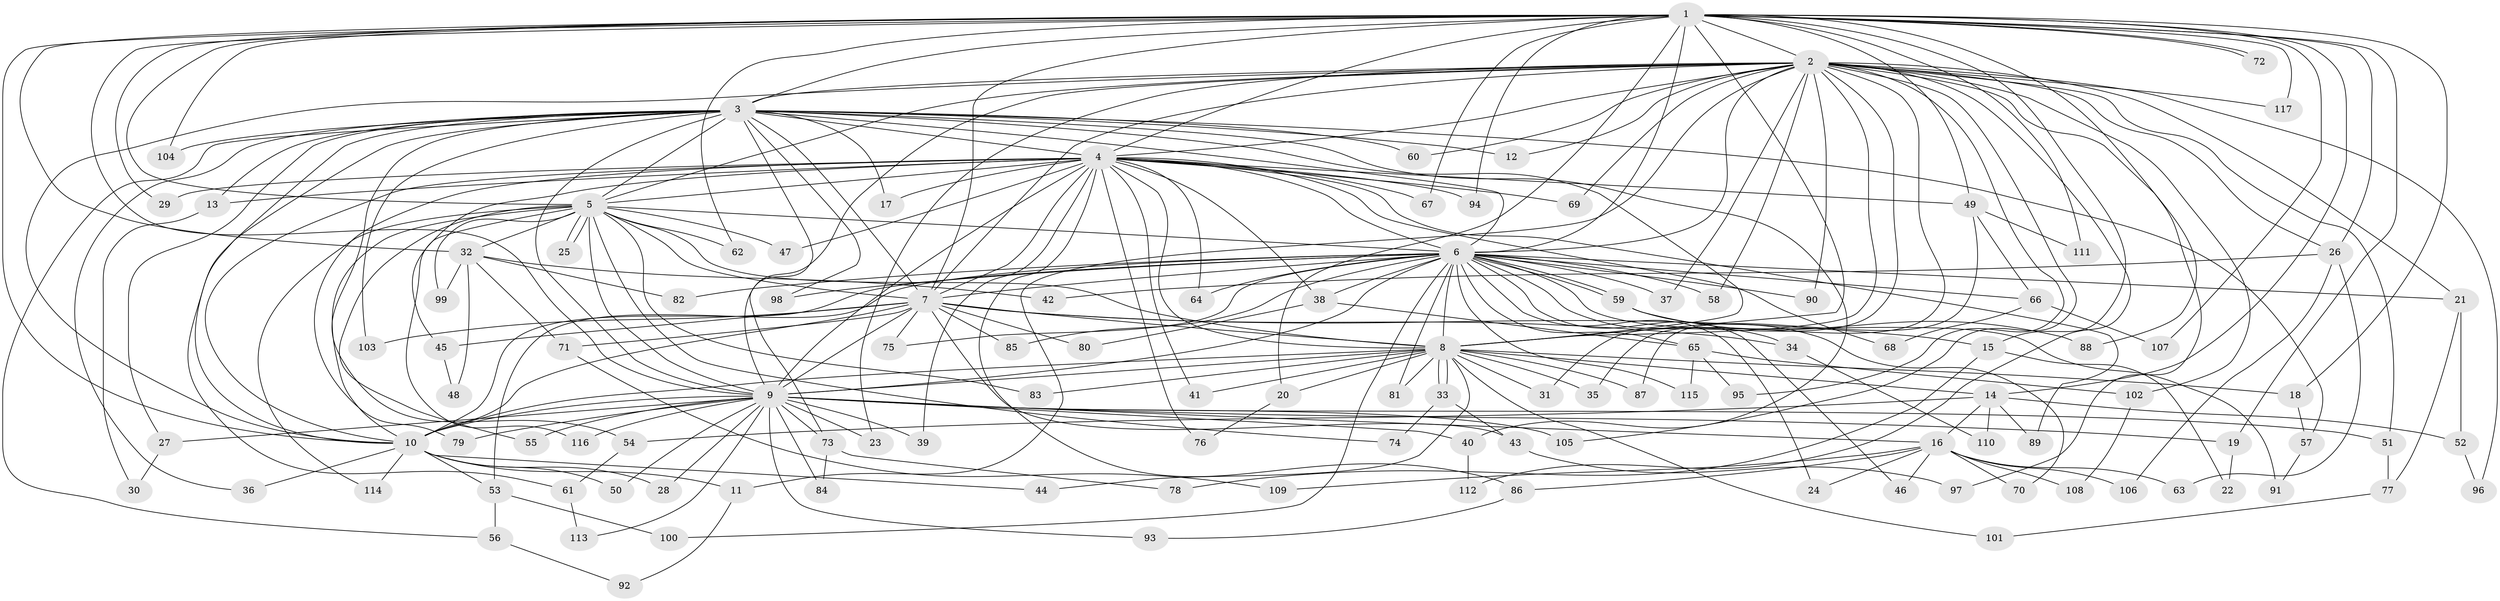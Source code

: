 // Generated by graph-tools (version 1.1) at 2025/43/03/09/25 04:43:30]
// undirected, 117 vertices, 259 edges
graph export_dot {
graph [start="1"]
  node [color=gray90,style=filled];
  1;
  2;
  3;
  4;
  5;
  6;
  7;
  8;
  9;
  10;
  11;
  12;
  13;
  14;
  15;
  16;
  17;
  18;
  19;
  20;
  21;
  22;
  23;
  24;
  25;
  26;
  27;
  28;
  29;
  30;
  31;
  32;
  33;
  34;
  35;
  36;
  37;
  38;
  39;
  40;
  41;
  42;
  43;
  44;
  45;
  46;
  47;
  48;
  49;
  50;
  51;
  52;
  53;
  54;
  55;
  56;
  57;
  58;
  59;
  60;
  61;
  62;
  63;
  64;
  65;
  66;
  67;
  68;
  69;
  70;
  71;
  72;
  73;
  74;
  75;
  76;
  77;
  78;
  79;
  80;
  81;
  82;
  83;
  84;
  85;
  86;
  87;
  88;
  89;
  90;
  91;
  92;
  93;
  94;
  95;
  96;
  97;
  98;
  99;
  100;
  101;
  102;
  103;
  104;
  105;
  106;
  107;
  108;
  109;
  110;
  111;
  112;
  113;
  114;
  115;
  116;
  117;
  1 -- 2;
  1 -- 3;
  1 -- 4;
  1 -- 5;
  1 -- 6;
  1 -- 7;
  1 -- 8;
  1 -- 9;
  1 -- 10;
  1 -- 14;
  1 -- 15;
  1 -- 18;
  1 -- 19;
  1 -- 20;
  1 -- 26;
  1 -- 29;
  1 -- 32;
  1 -- 49;
  1 -- 62;
  1 -- 67;
  1 -- 72;
  1 -- 72;
  1 -- 88;
  1 -- 94;
  1 -- 104;
  1 -- 107;
  1 -- 111;
  1 -- 117;
  2 -- 3;
  2 -- 4;
  2 -- 5;
  2 -- 6;
  2 -- 7;
  2 -- 8;
  2 -- 9;
  2 -- 10;
  2 -- 11;
  2 -- 12;
  2 -- 21;
  2 -- 23;
  2 -- 26;
  2 -- 31;
  2 -- 35;
  2 -- 37;
  2 -- 51;
  2 -- 58;
  2 -- 60;
  2 -- 69;
  2 -- 90;
  2 -- 95;
  2 -- 96;
  2 -- 97;
  2 -- 102;
  2 -- 105;
  2 -- 112;
  2 -- 117;
  3 -- 4;
  3 -- 5;
  3 -- 6;
  3 -- 7;
  3 -- 8;
  3 -- 9;
  3 -- 10;
  3 -- 12;
  3 -- 13;
  3 -- 17;
  3 -- 27;
  3 -- 36;
  3 -- 40;
  3 -- 54;
  3 -- 56;
  3 -- 57;
  3 -- 60;
  3 -- 61;
  3 -- 73;
  3 -- 98;
  3 -- 103;
  3 -- 104;
  4 -- 5;
  4 -- 6;
  4 -- 7;
  4 -- 8;
  4 -- 9;
  4 -- 10;
  4 -- 13;
  4 -- 17;
  4 -- 29;
  4 -- 38;
  4 -- 39;
  4 -- 41;
  4 -- 45;
  4 -- 47;
  4 -- 49;
  4 -- 64;
  4 -- 67;
  4 -- 68;
  4 -- 69;
  4 -- 76;
  4 -- 79;
  4 -- 86;
  4 -- 89;
  4 -- 94;
  5 -- 6;
  5 -- 7;
  5 -- 8;
  5 -- 9;
  5 -- 10;
  5 -- 25;
  5 -- 25;
  5 -- 32;
  5 -- 47;
  5 -- 55;
  5 -- 62;
  5 -- 74;
  5 -- 83;
  5 -- 99;
  5 -- 114;
  5 -- 116;
  6 -- 7;
  6 -- 8;
  6 -- 9;
  6 -- 10;
  6 -- 21;
  6 -- 24;
  6 -- 34;
  6 -- 37;
  6 -- 38;
  6 -- 46;
  6 -- 53;
  6 -- 58;
  6 -- 59;
  6 -- 59;
  6 -- 64;
  6 -- 65;
  6 -- 66;
  6 -- 75;
  6 -- 81;
  6 -- 82;
  6 -- 85;
  6 -- 90;
  6 -- 91;
  6 -- 98;
  6 -- 100;
  6 -- 115;
  7 -- 8;
  7 -- 9;
  7 -- 10;
  7 -- 15;
  7 -- 34;
  7 -- 43;
  7 -- 45;
  7 -- 71;
  7 -- 75;
  7 -- 80;
  7 -- 85;
  7 -- 103;
  8 -- 9;
  8 -- 10;
  8 -- 14;
  8 -- 18;
  8 -- 20;
  8 -- 31;
  8 -- 33;
  8 -- 33;
  8 -- 35;
  8 -- 41;
  8 -- 44;
  8 -- 81;
  8 -- 83;
  8 -- 87;
  8 -- 101;
  9 -- 10;
  9 -- 16;
  9 -- 19;
  9 -- 23;
  9 -- 27;
  9 -- 28;
  9 -- 39;
  9 -- 40;
  9 -- 50;
  9 -- 51;
  9 -- 55;
  9 -- 73;
  9 -- 79;
  9 -- 84;
  9 -- 93;
  9 -- 105;
  9 -- 113;
  9 -- 116;
  10 -- 11;
  10 -- 28;
  10 -- 36;
  10 -- 44;
  10 -- 50;
  10 -- 53;
  10 -- 114;
  11 -- 92;
  13 -- 30;
  14 -- 16;
  14 -- 52;
  14 -- 54;
  14 -- 89;
  14 -- 110;
  15 -- 22;
  15 -- 78;
  16 -- 24;
  16 -- 46;
  16 -- 63;
  16 -- 70;
  16 -- 86;
  16 -- 106;
  16 -- 108;
  16 -- 109;
  18 -- 57;
  19 -- 22;
  20 -- 76;
  21 -- 52;
  21 -- 77;
  26 -- 42;
  26 -- 63;
  26 -- 106;
  27 -- 30;
  32 -- 42;
  32 -- 48;
  32 -- 71;
  32 -- 82;
  32 -- 99;
  33 -- 43;
  33 -- 74;
  34 -- 110;
  38 -- 65;
  38 -- 80;
  40 -- 112;
  43 -- 97;
  45 -- 48;
  49 -- 66;
  49 -- 87;
  49 -- 111;
  51 -- 77;
  52 -- 96;
  53 -- 56;
  53 -- 100;
  54 -- 61;
  56 -- 92;
  57 -- 91;
  59 -- 70;
  59 -- 88;
  61 -- 113;
  65 -- 95;
  65 -- 102;
  65 -- 115;
  66 -- 68;
  66 -- 107;
  71 -- 109;
  73 -- 78;
  73 -- 84;
  77 -- 101;
  86 -- 93;
  102 -- 108;
}
